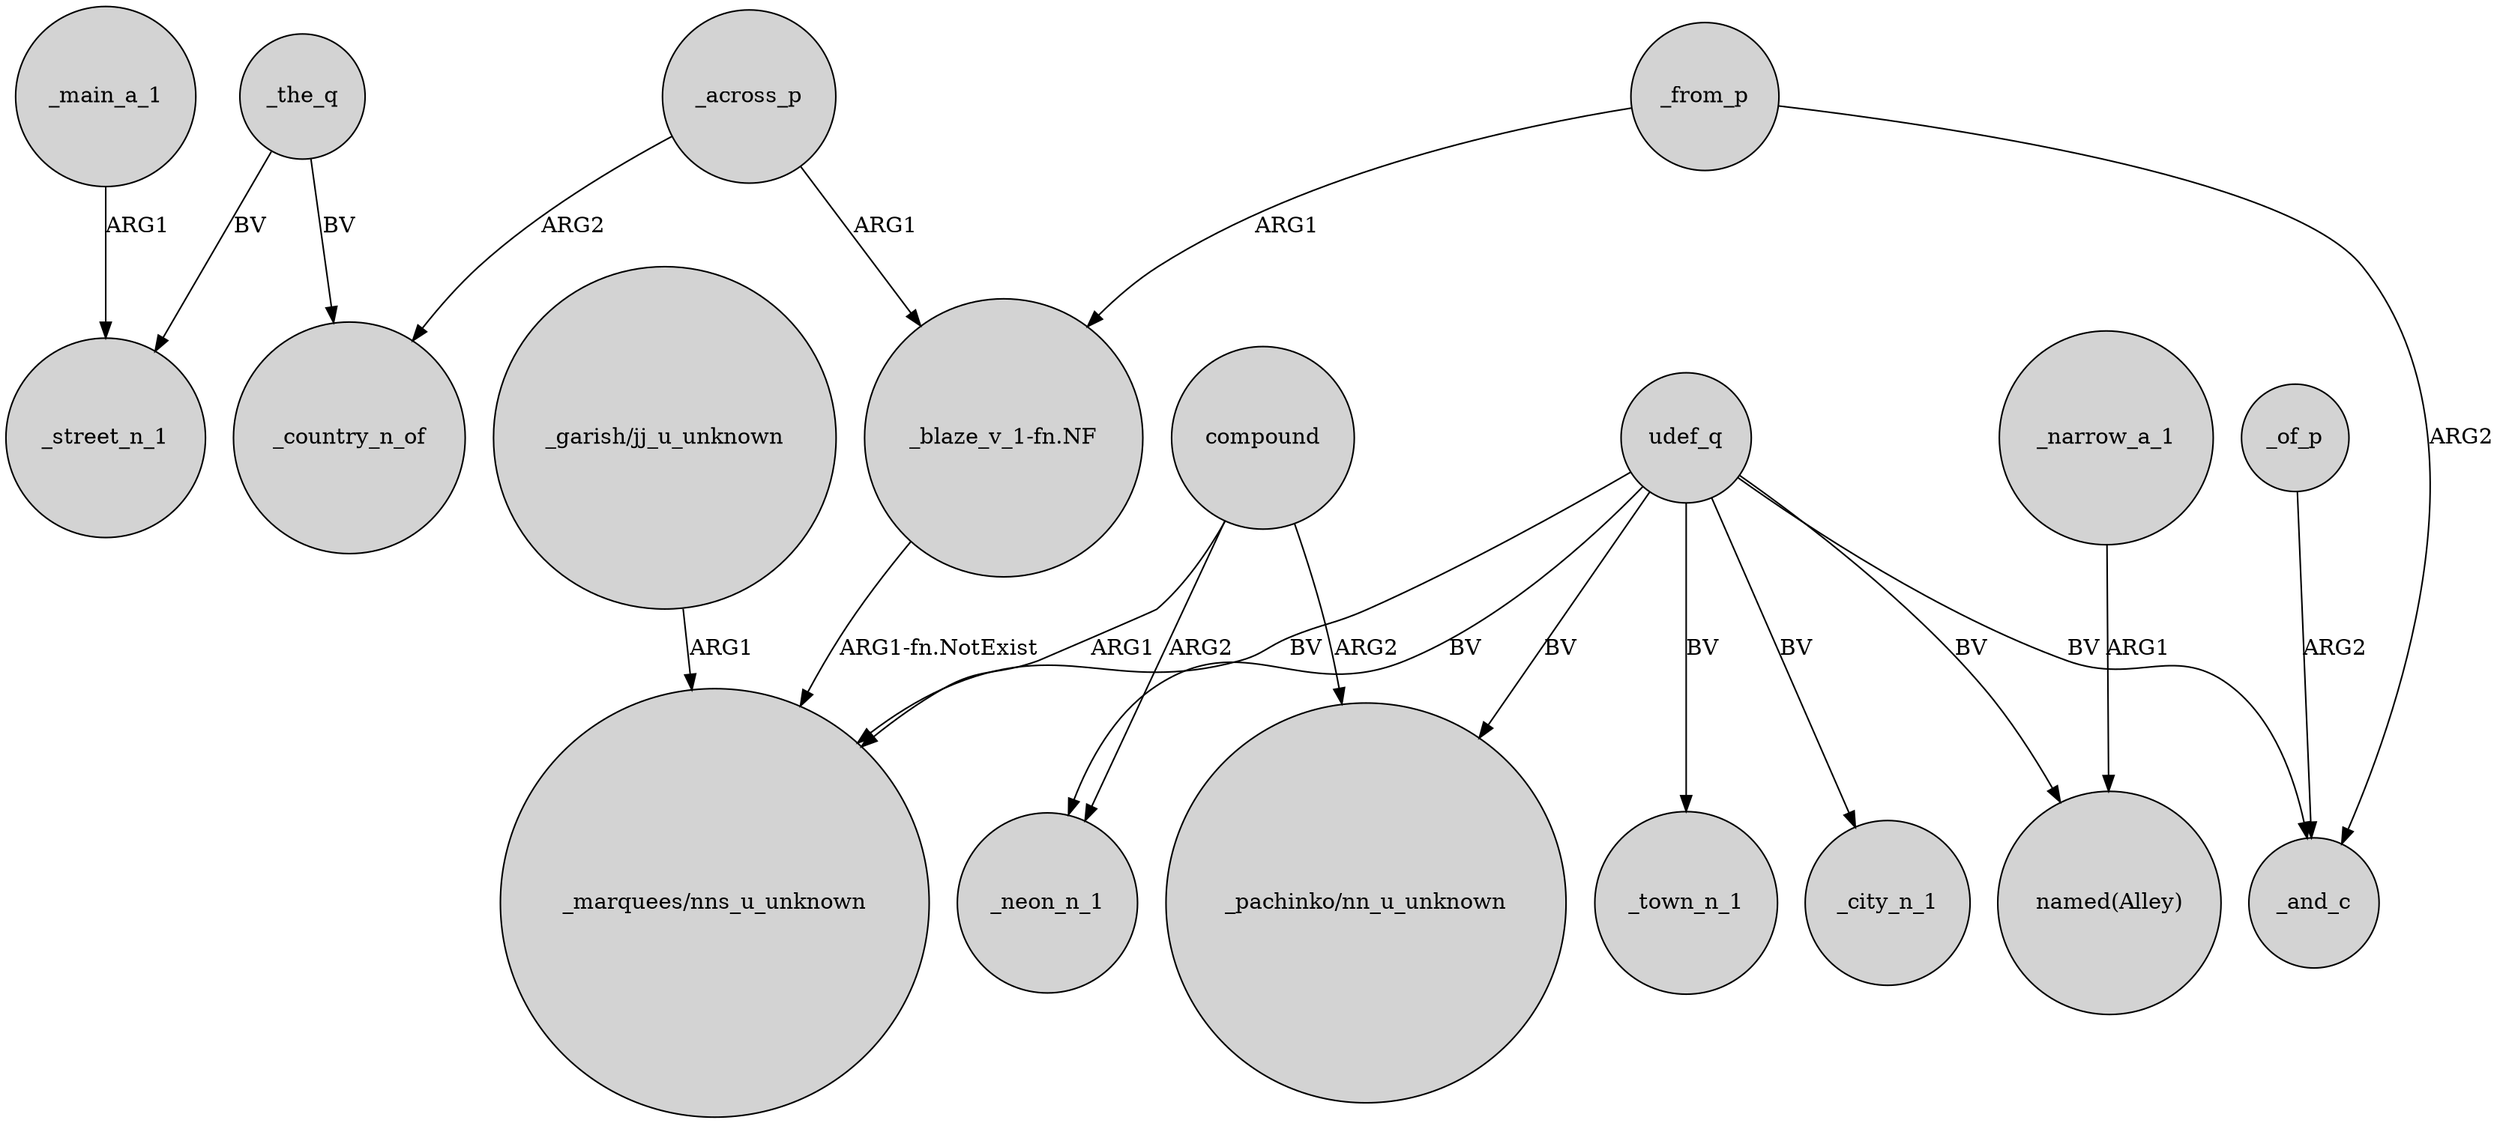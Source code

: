 digraph {
	node [shape=circle style=filled]
	_across_p -> _country_n_of [label=ARG2]
	udef_q -> "_marquees/nns_u_unknown" [label=BV]
	udef_q -> "named(Alley)" [label=BV]
	_main_a_1 -> _street_n_1 [label=ARG1]
	udef_q -> _neon_n_1 [label=BV]
	_of_p -> _and_c [label=ARG2]
	"_blaze_v_1-fn.NF" -> "_marquees/nns_u_unknown" [label="ARG1-fn.NotExist"]
	udef_q -> _city_n_1 [label=BV]
	_the_q -> _street_n_1 [label=BV]
	_the_q -> _country_n_of [label=BV]
	_across_p -> "_blaze_v_1-fn.NF" [label=ARG1]
	_narrow_a_1 -> "named(Alley)" [label=ARG1]
	compound -> _neon_n_1 [label=ARG2]
	compound -> "_marquees/nns_u_unknown" [label=ARG1]
	"_garish/jj_u_unknown" -> "_marquees/nns_u_unknown" [label=ARG1]
	udef_q -> "_pachinko/nn_u_unknown" [label=BV]
	_from_p -> "_blaze_v_1-fn.NF" [label=ARG1]
	compound -> "_pachinko/nn_u_unknown" [label=ARG2]
	_from_p -> _and_c [label=ARG2]
	udef_q -> _and_c [label=BV]
	udef_q -> _town_n_1 [label=BV]
}
